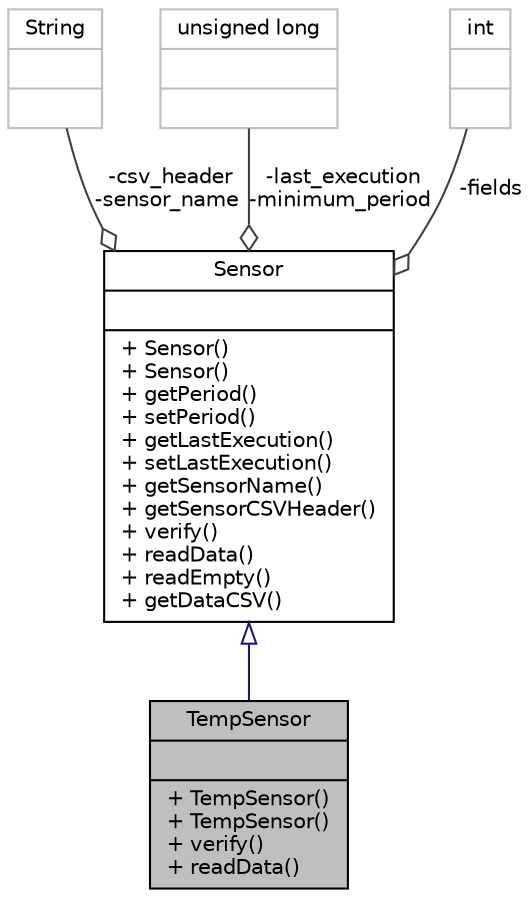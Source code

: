 digraph "TempSensor"
{
 // INTERACTIVE_SVG=YES
 // LATEX_PDF_SIZE
  bgcolor="transparent";
  edge [fontname="Helvetica",fontsize="10",labelfontname="Helvetica",labelfontsize="10"];
  node [fontname="Helvetica",fontsize="10",shape=record];
  Node1 [label="{TempSensor\n||+ TempSensor()\l+ TempSensor()\l+ verify()\l+ readData()\l}",height=0.2,width=0.4,color="black", fillcolor="grey75", style="filled", fontcolor="black",tooltip="Implementation of a Sensor for the onboard temperature sensor."];
  Node2 -> Node1 [dir="back",color="midnightblue",fontsize="10",style="solid",arrowtail="onormal",fontname="Helvetica"];
  Node2 [label="{Sensor\n||+ Sensor()\l+ Sensor()\l+ getPeriod()\l+ setPeriod()\l+ getLastExecution()\l+ setLastExecution()\l+ getSensorName()\l+ getSensorCSVHeader()\l+ verify()\l+ readData()\l+ readEmpty()\l+ getDataCSV()\l}",height=0.2,width=0.4,color="black",URL="$classSensor.html",tooltip="Parent class for sensor objects."];
  Node3 -> Node2 [color="grey25",fontsize="10",style="solid",label=" -csv_header\n-sensor_name" ,arrowhead="odiamond",fontname="Helvetica"];
  Node3 [label="{String\n||}",height=0.2,width=0.4,color="grey75",tooltip=" "];
  Node4 -> Node2 [color="grey25",fontsize="10",style="solid",label=" -last_execution\n-minimum_period" ,arrowhead="odiamond",fontname="Helvetica"];
  Node4 [label="{unsigned long\n||}",height=0.2,width=0.4,color="grey75",tooltip=" "];
  Node5 -> Node2 [color="grey25",fontsize="10",style="solid",label=" -fields" ,arrowhead="odiamond",fontname="Helvetica"];
  Node5 [label="{int\n||}",height=0.2,width=0.4,color="grey75",tooltip=" "];
}
